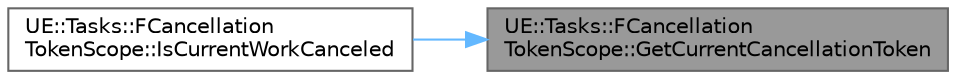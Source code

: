 digraph "UE::Tasks::FCancellationTokenScope::GetCurrentCancellationToken"
{
 // INTERACTIVE_SVG=YES
 // LATEX_PDF_SIZE
  bgcolor="transparent";
  edge [fontname=Helvetica,fontsize=10,labelfontname=Helvetica,labelfontsize=10];
  node [fontname=Helvetica,fontsize=10,shape=box,height=0.2,width=0.4];
  rankdir="RL";
  Node1 [id="Node000001",label="UE::Tasks::FCancellation\lTokenScope::GetCurrentCancellationToken",height=0.2,width=0.4,color="gray40", fillcolor="grey60", style="filled", fontcolor="black",tooltip=" "];
  Node1 -> Node2 [id="edge1_Node000001_Node000002",dir="back",color="steelblue1",style="solid",tooltip=" "];
  Node2 [id="Node000002",label="UE::Tasks::FCancellation\lTokenScope::IsCurrentWorkCanceled",height=0.2,width=0.4,color="grey40", fillcolor="white", style="filled",URL="$d8/dfe/classUE_1_1Tasks_1_1FCancellationTokenScope.html#ab5f45c0cee490442cc26c6208c9e534b",tooltip=" "];
}
